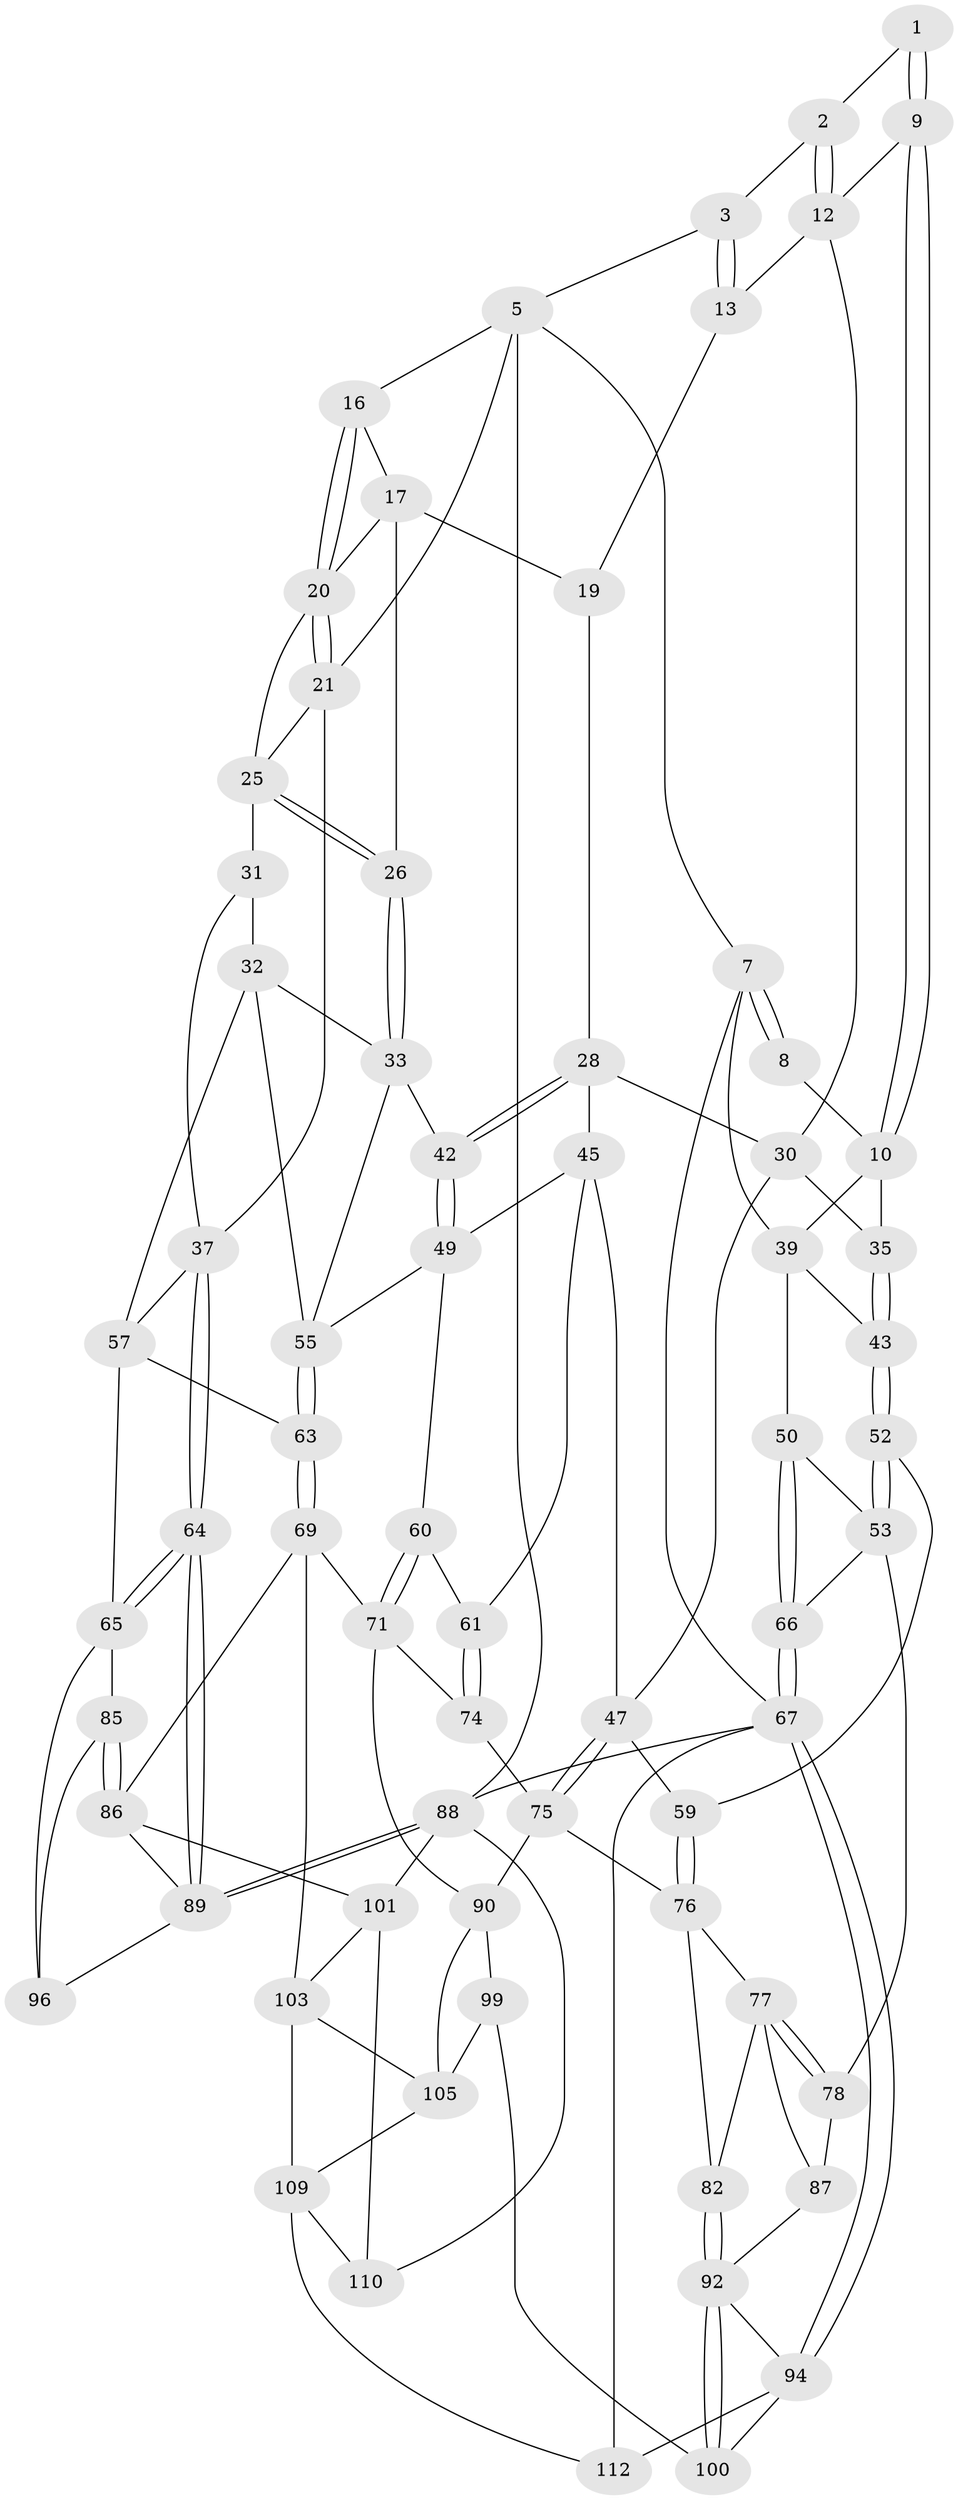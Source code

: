 // original degree distribution, {3: 0.026785714285714284, 4: 0.23214285714285715, 6: 0.23214285714285715, 5: 0.5089285714285714}
// Generated by graph-tools (version 1.1) at 2025/42/03/06/25 10:42:31]
// undirected, 68 vertices, 152 edges
graph export_dot {
graph [start="1"]
  node [color=gray90,style=filled];
  1 [pos="+0.22701985874422814+0"];
  2 [pos="+0.40246050354759605+0"];
  3 [pos="+0.5935482764840996+0",super="+4"];
  5 [pos="+0.7699816894418456+0",super="+6"];
  7 [pos="+0+0",super="+24"];
  8 [pos="+0.06836217103419855+0",super="+11"];
  9 [pos="+0.25092233846035705+0.10170762535205806"];
  10 [pos="+0.18472356875766272+0.1484509131122597",super="+36"];
  12 [pos="+0.37830209929342085+0.1368973565373601",super="+14"];
  13 [pos="+0.47585483644708676+0.11042762664907342",super="+15"];
  16 [pos="+0.8102850655467615+0"];
  17 [pos="+0.8145426710772968+0",super="+18"];
  19 [pos="+0.6383945586082894+0.14245703994580985"];
  20 [pos="+1+0.12719627912932144",super="+23"];
  21 [pos="+1+0.1287953040799496",super="+22"];
  25 [pos="+0.9198601118339831+0.14674861202533704",super="+27"];
  26 [pos="+0.7670353456357285+0.20984155701602192"];
  28 [pos="+0.5943031496809953+0.23311736573577732",super="+29"];
  30 [pos="+0.42983496428119494+0.20171410120765093",super="+34"];
  31 [pos="+0.9288783737730023+0.29369758881587965"];
  32 [pos="+0.8236921042919002+0.2793213784154627",super="+54"];
  33 [pos="+0.7689992643067246+0.23891723124584882",super="+41"];
  35 [pos="+0.2497468505041055+0.26122978889940557"];
  37 [pos="+1+0.3718328928569518",super="+38"];
  39 [pos="+0.15892479015727268+0.17877613083255842",super="+40"];
  42 [pos="+0.6524147296028661+0.30854335594338606"];
  43 [pos="+0.18409381119595689+0.41166769890894045",super="+44"];
  45 [pos="+0.5271748048442018+0.3758615812535779",super="+46"];
  47 [pos="+0.4550334186141392+0.4650945190541341",super="+48"];
  49 [pos="+0.5653376252369682+0.3712107505807424",super="+58"];
  50 [pos="+0+0.2805542349743554",super="+51"];
  52 [pos="+0.1850432292926712+0.4161789675407117"];
  53 [pos="+0.10745489465182702+0.46376098010731537",super="+72"];
  55 [pos="+0.7787699365322026+0.49999112554422775",super="+56"];
  57 [pos="+0.9687306018041519+0.3678642840634316",super="+62"];
  59 [pos="+0.3006571066812579+0.4383369821303907"];
  60 [pos="+0.625082105640307+0.4912232044136533"];
  61 [pos="+0.5856679222166734+0.5117150126847829"];
  63 [pos="+0.7871272538894498+0.5117395352697143"];
  64 [pos="+1+0.5010371271570383"];
  65 [pos="+1+0.5244732185229924",super="+84"];
  66 [pos="+0+0.5699245551420722"];
  67 [pos="+0+0.9244995241314564",super="+68"];
  69 [pos="+0.7818509108248177+0.6424559205200833",super="+70"];
  71 [pos="+0.6751669582268686+0.6966168895779764",super="+73"];
  74 [pos="+0.5915121493843387+0.5984303203752647"];
  75 [pos="+0.45986726830583285+0.5710093789224325",super="+80"];
  76 [pos="+0.2885841815698499+0.5522324953669189",super="+81"];
  77 [pos="+0.24752028670178472+0.5700340994761143",super="+83"];
  78 [pos="+0.11296592327932486+0.5711254919002392",super="+79"];
  82 [pos="+0.2894561758335184+0.6977285935355473"];
  85 [pos="+0.8306557810243503+0.6444087899385069"];
  86 [pos="+0.7913099791680985+0.6438287142865131",super="+97"];
  87 [pos="+0.1865862042547318+0.6344079018212848",super="+91"];
  88 [pos="+1+1",super="+107"];
  89 [pos="+1+0.8027389570333688",super="+95"];
  90 [pos="+0.447329209910114+0.7362113297132113",super="+98"];
  92 [pos="+0.22353742160857606+0.7610086807043276",super="+93"];
  94 [pos="+0.08383738609087643+0.8359104482720129",super="+106"];
  96 [pos="+0.9534123774457339+0.700328104892383"];
  99 [pos="+0.37590552711823244+0.8763131501206123"];
  100 [pos="+0.3371160448081109+0.8966762071527521"];
  101 [pos="+0.9255009673765581+0.8536162054776322",super="+102"];
  103 [pos="+0.7357993504092942+0.8374126365610002",super="+104"];
  105 [pos="+0.5432289397671799+0.8648761076352572",super="+108"];
  109 [pos="+0.5271156989280003+1",super="+111"];
  110 [pos="+0.8190554872530613+1"];
  112 [pos="+0.2673873453404484+1"];
  1 -- 2;
  1 -- 9;
  1 -- 9;
  2 -- 3;
  2 -- 12;
  2 -- 12;
  3 -- 13 [weight=2];
  3 -- 13;
  3 -- 5;
  5 -- 16;
  5 -- 88;
  5 -- 7;
  5 -- 21;
  7 -- 8 [weight=2];
  7 -- 8;
  7 -- 67;
  7 -- 39;
  8 -- 10;
  9 -- 10;
  9 -- 10;
  9 -- 12;
  10 -- 35;
  10 -- 39;
  12 -- 13;
  12 -- 30;
  13 -- 19;
  16 -- 17;
  16 -- 20;
  16 -- 20;
  17 -- 26;
  17 -- 19;
  17 -- 20;
  19 -- 28;
  20 -- 21;
  20 -- 21;
  20 -- 25;
  21 -- 25;
  21 -- 37;
  25 -- 26;
  25 -- 26;
  25 -- 31;
  26 -- 33;
  26 -- 33;
  28 -- 42;
  28 -- 42;
  28 -- 45;
  28 -- 30;
  30 -- 35;
  30 -- 47;
  31 -- 32;
  31 -- 37;
  32 -- 33;
  32 -- 57;
  32 -- 55;
  33 -- 42;
  33 -- 55;
  35 -- 43;
  35 -- 43;
  37 -- 64;
  37 -- 64;
  37 -- 57;
  39 -- 50;
  39 -- 43;
  42 -- 49;
  42 -- 49;
  43 -- 52;
  43 -- 52;
  45 -- 49;
  45 -- 61;
  45 -- 47;
  47 -- 75;
  47 -- 75;
  47 -- 59;
  49 -- 60;
  49 -- 55;
  50 -- 66;
  50 -- 66;
  50 -- 53;
  52 -- 53;
  52 -- 53;
  52 -- 59;
  53 -- 66;
  53 -- 78;
  55 -- 63;
  55 -- 63;
  57 -- 65;
  57 -- 63;
  59 -- 76;
  59 -- 76;
  60 -- 61;
  60 -- 71;
  60 -- 71;
  61 -- 74;
  61 -- 74;
  63 -- 69;
  63 -- 69;
  64 -- 65;
  64 -- 65;
  64 -- 89;
  64 -- 89;
  65 -- 96;
  65 -- 85;
  66 -- 67;
  66 -- 67;
  67 -- 94;
  67 -- 94;
  67 -- 112;
  67 -- 88;
  69 -- 86;
  69 -- 71;
  69 -- 103;
  71 -- 74;
  71 -- 90;
  74 -- 75;
  75 -- 90;
  75 -- 76;
  76 -- 77;
  76 -- 82;
  77 -- 78;
  77 -- 78;
  77 -- 82;
  77 -- 87;
  78 -- 87 [weight=2];
  82 -- 92;
  82 -- 92;
  85 -- 86;
  85 -- 86;
  85 -- 96;
  86 -- 89;
  86 -- 101;
  87 -- 92;
  88 -- 89;
  88 -- 89;
  88 -- 101;
  88 -- 110;
  89 -- 96;
  90 -- 105;
  90 -- 99;
  92 -- 100;
  92 -- 100;
  92 -- 94;
  94 -- 112;
  94 -- 100;
  99 -- 100;
  99 -- 105;
  101 -- 110;
  101 -- 103;
  103 -- 105;
  103 -- 109;
  105 -- 109;
  109 -- 112;
  109 -- 110;
}
